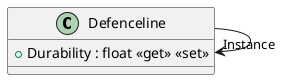 @startuml
class Defenceline {
    + Durability : float <<get>> <<set>>
}
Defenceline --> "Instance" Defenceline
@enduml
